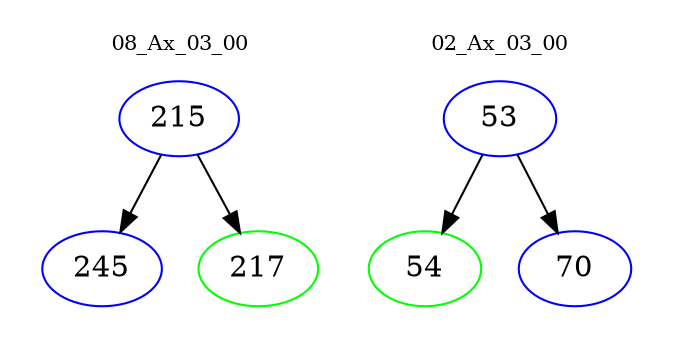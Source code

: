 digraph{
subgraph cluster_0 {
color = white
label = "08_Ax_03_00";
fontsize=10;
T0_215 [label="215", color="blue"]
T0_215 -> T0_245 [color="black"]
T0_245 [label="245", color="blue"]
T0_215 -> T0_217 [color="black"]
T0_217 [label="217", color="green"]
}
subgraph cluster_1 {
color = white
label = "02_Ax_03_00";
fontsize=10;
T1_53 [label="53", color="blue"]
T1_53 -> T1_54 [color="black"]
T1_54 [label="54", color="green"]
T1_53 -> T1_70 [color="black"]
T1_70 [label="70", color="blue"]
}
}
